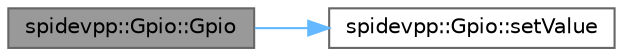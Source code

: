 digraph "spidevpp::Gpio::Gpio"
{
 // LATEX_PDF_SIZE
  bgcolor="transparent";
  edge [fontname=Helvetica,fontsize=10,labelfontname=Helvetica,labelfontsize=10];
  node [fontname=Helvetica,fontsize=10,shape=box,height=0.2,width=0.4];
  rankdir="LR";
  Node1 [label="spidevpp::Gpio::Gpio",height=0.2,width=0.4,color="gray40", fillcolor="grey60", style="filled", fontcolor="black",tooltip=" "];
  Node1 -> Node2 [color="steelblue1",style="solid"];
  Node2 [label="spidevpp::Gpio::setValue",height=0.2,width=0.4,color="grey40", fillcolor="white", style="filled",URL="$classspidevpp_1_1_gpio.html#aeb4dea7570af80386b138a33f656f024",tooltip=" "];
}
